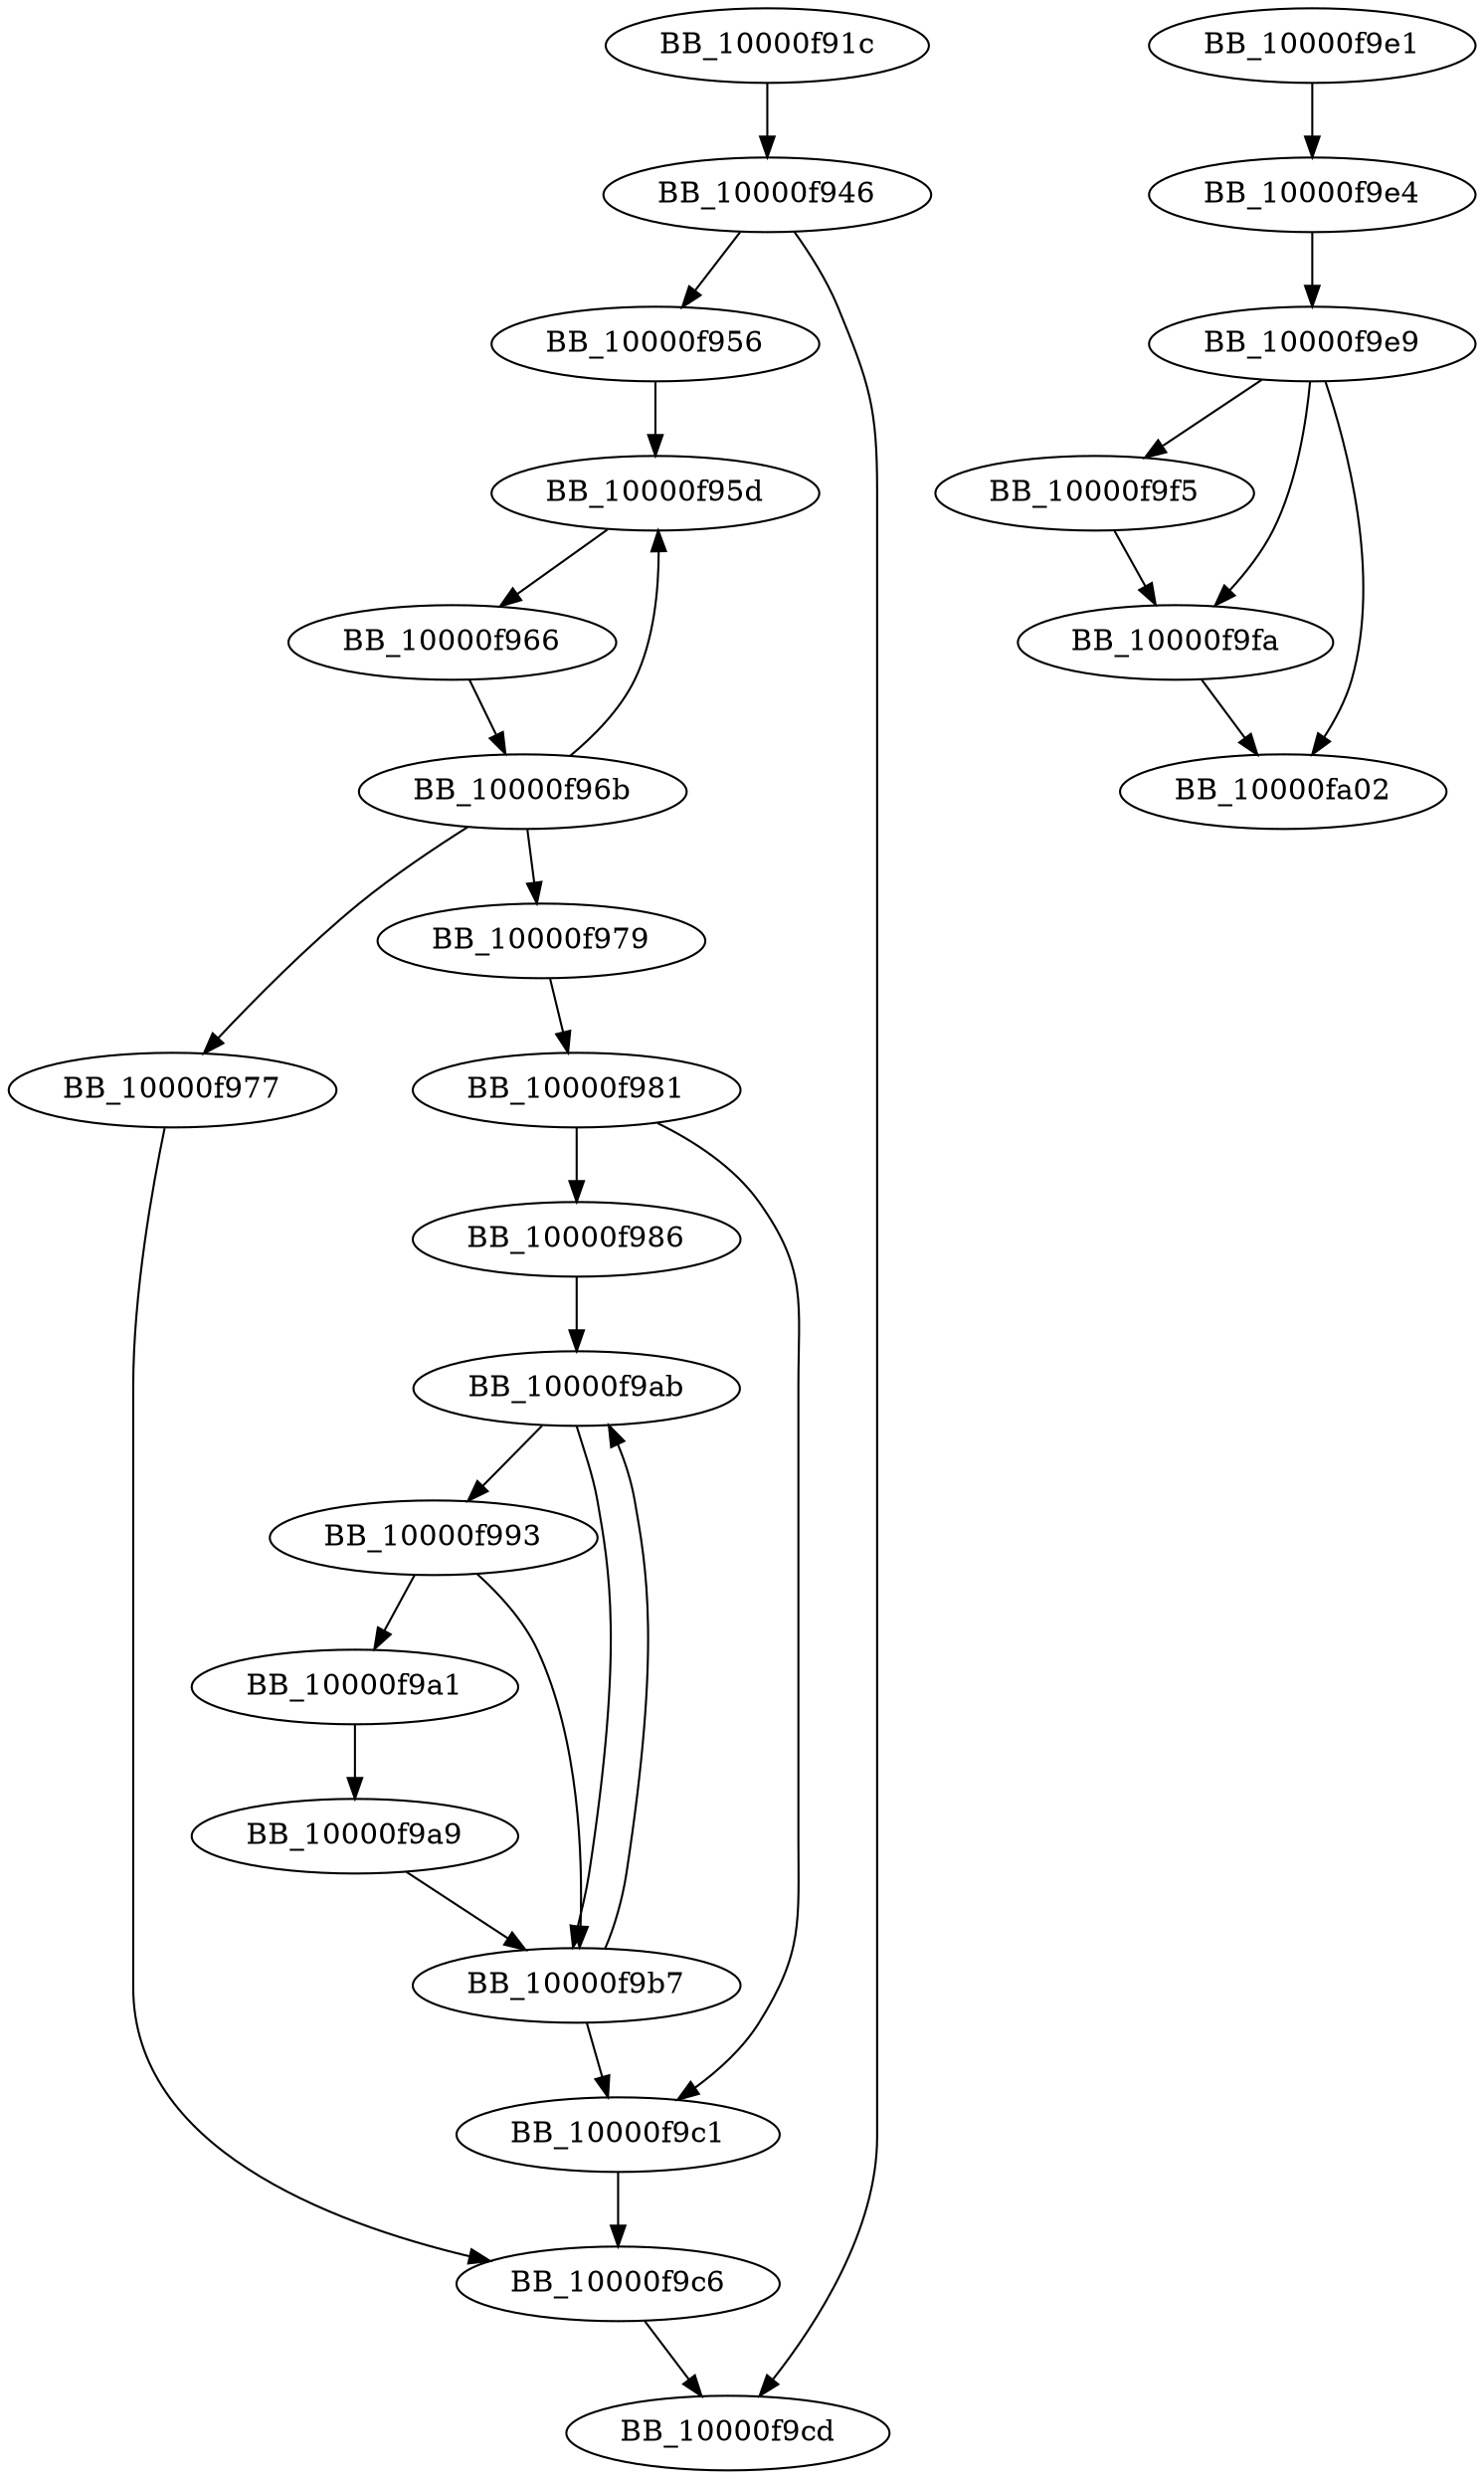 DiGraph __ZNSt6vectorISsSaISsEEC2ERKS1_{
BB_10000f91c->BB_10000f946
BB_10000f946->BB_10000f956
BB_10000f946->BB_10000f9cd
BB_10000f956->BB_10000f95d
BB_10000f95d->BB_10000f966
BB_10000f966->BB_10000f96b
BB_10000f96b->BB_10000f95d
BB_10000f96b->BB_10000f977
BB_10000f96b->BB_10000f979
BB_10000f977->BB_10000f9c6
BB_10000f979->BB_10000f981
BB_10000f981->BB_10000f986
BB_10000f981->BB_10000f9c1
BB_10000f986->BB_10000f9ab
BB_10000f993->BB_10000f9a1
BB_10000f993->BB_10000f9b7
BB_10000f9a1->BB_10000f9a9
BB_10000f9a9->BB_10000f9b7
BB_10000f9ab->BB_10000f993
BB_10000f9ab->BB_10000f9b7
BB_10000f9b7->BB_10000f9ab
BB_10000f9b7->BB_10000f9c1
BB_10000f9c1->BB_10000f9c6
BB_10000f9c6->BB_10000f9cd
BB_10000f9e1->BB_10000f9e4
BB_10000f9e4->BB_10000f9e9
BB_10000f9e9->BB_10000f9f5
BB_10000f9e9->BB_10000f9fa
BB_10000f9e9->BB_10000fa02
BB_10000f9f5->BB_10000f9fa
BB_10000f9fa->BB_10000fa02
}
